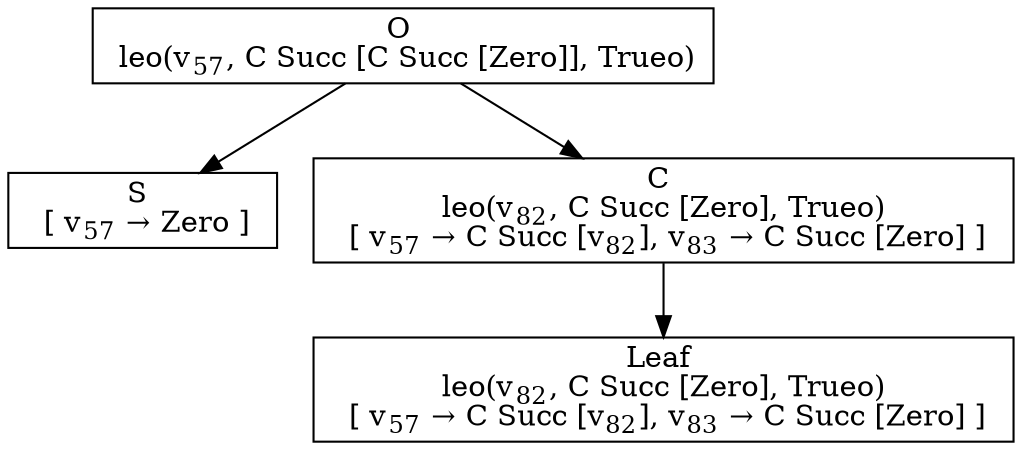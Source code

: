 digraph {
    graph [rankdir=TB
          ,bgcolor=transparent];
    node [shape=box
         ,fillcolor=white
         ,style=filled];
    0 [label=<O <BR/> leo(v<SUB>57</SUB>, C Succ [C Succ [Zero]], Trueo)>];
    1 [label=<S <BR/>  [ v<SUB>57</SUB> &rarr; Zero ] >];
    2 [label=<C <BR/> leo(v<SUB>82</SUB>, C Succ [Zero], Trueo) <BR/>  [ v<SUB>57</SUB> &rarr; C Succ [v<SUB>82</SUB>], v<SUB>83</SUB> &rarr; C Succ [Zero] ] >];
    3 [label=<Leaf <BR/> leo(v<SUB>82</SUB>, C Succ [Zero], Trueo) <BR/>  [ v<SUB>57</SUB> &rarr; C Succ [v<SUB>82</SUB>], v<SUB>83</SUB> &rarr; C Succ [Zero] ] >];
    0 -> 1 [label=""];
    0 -> 2 [label=""];
    2 -> 3 [label=""];
}